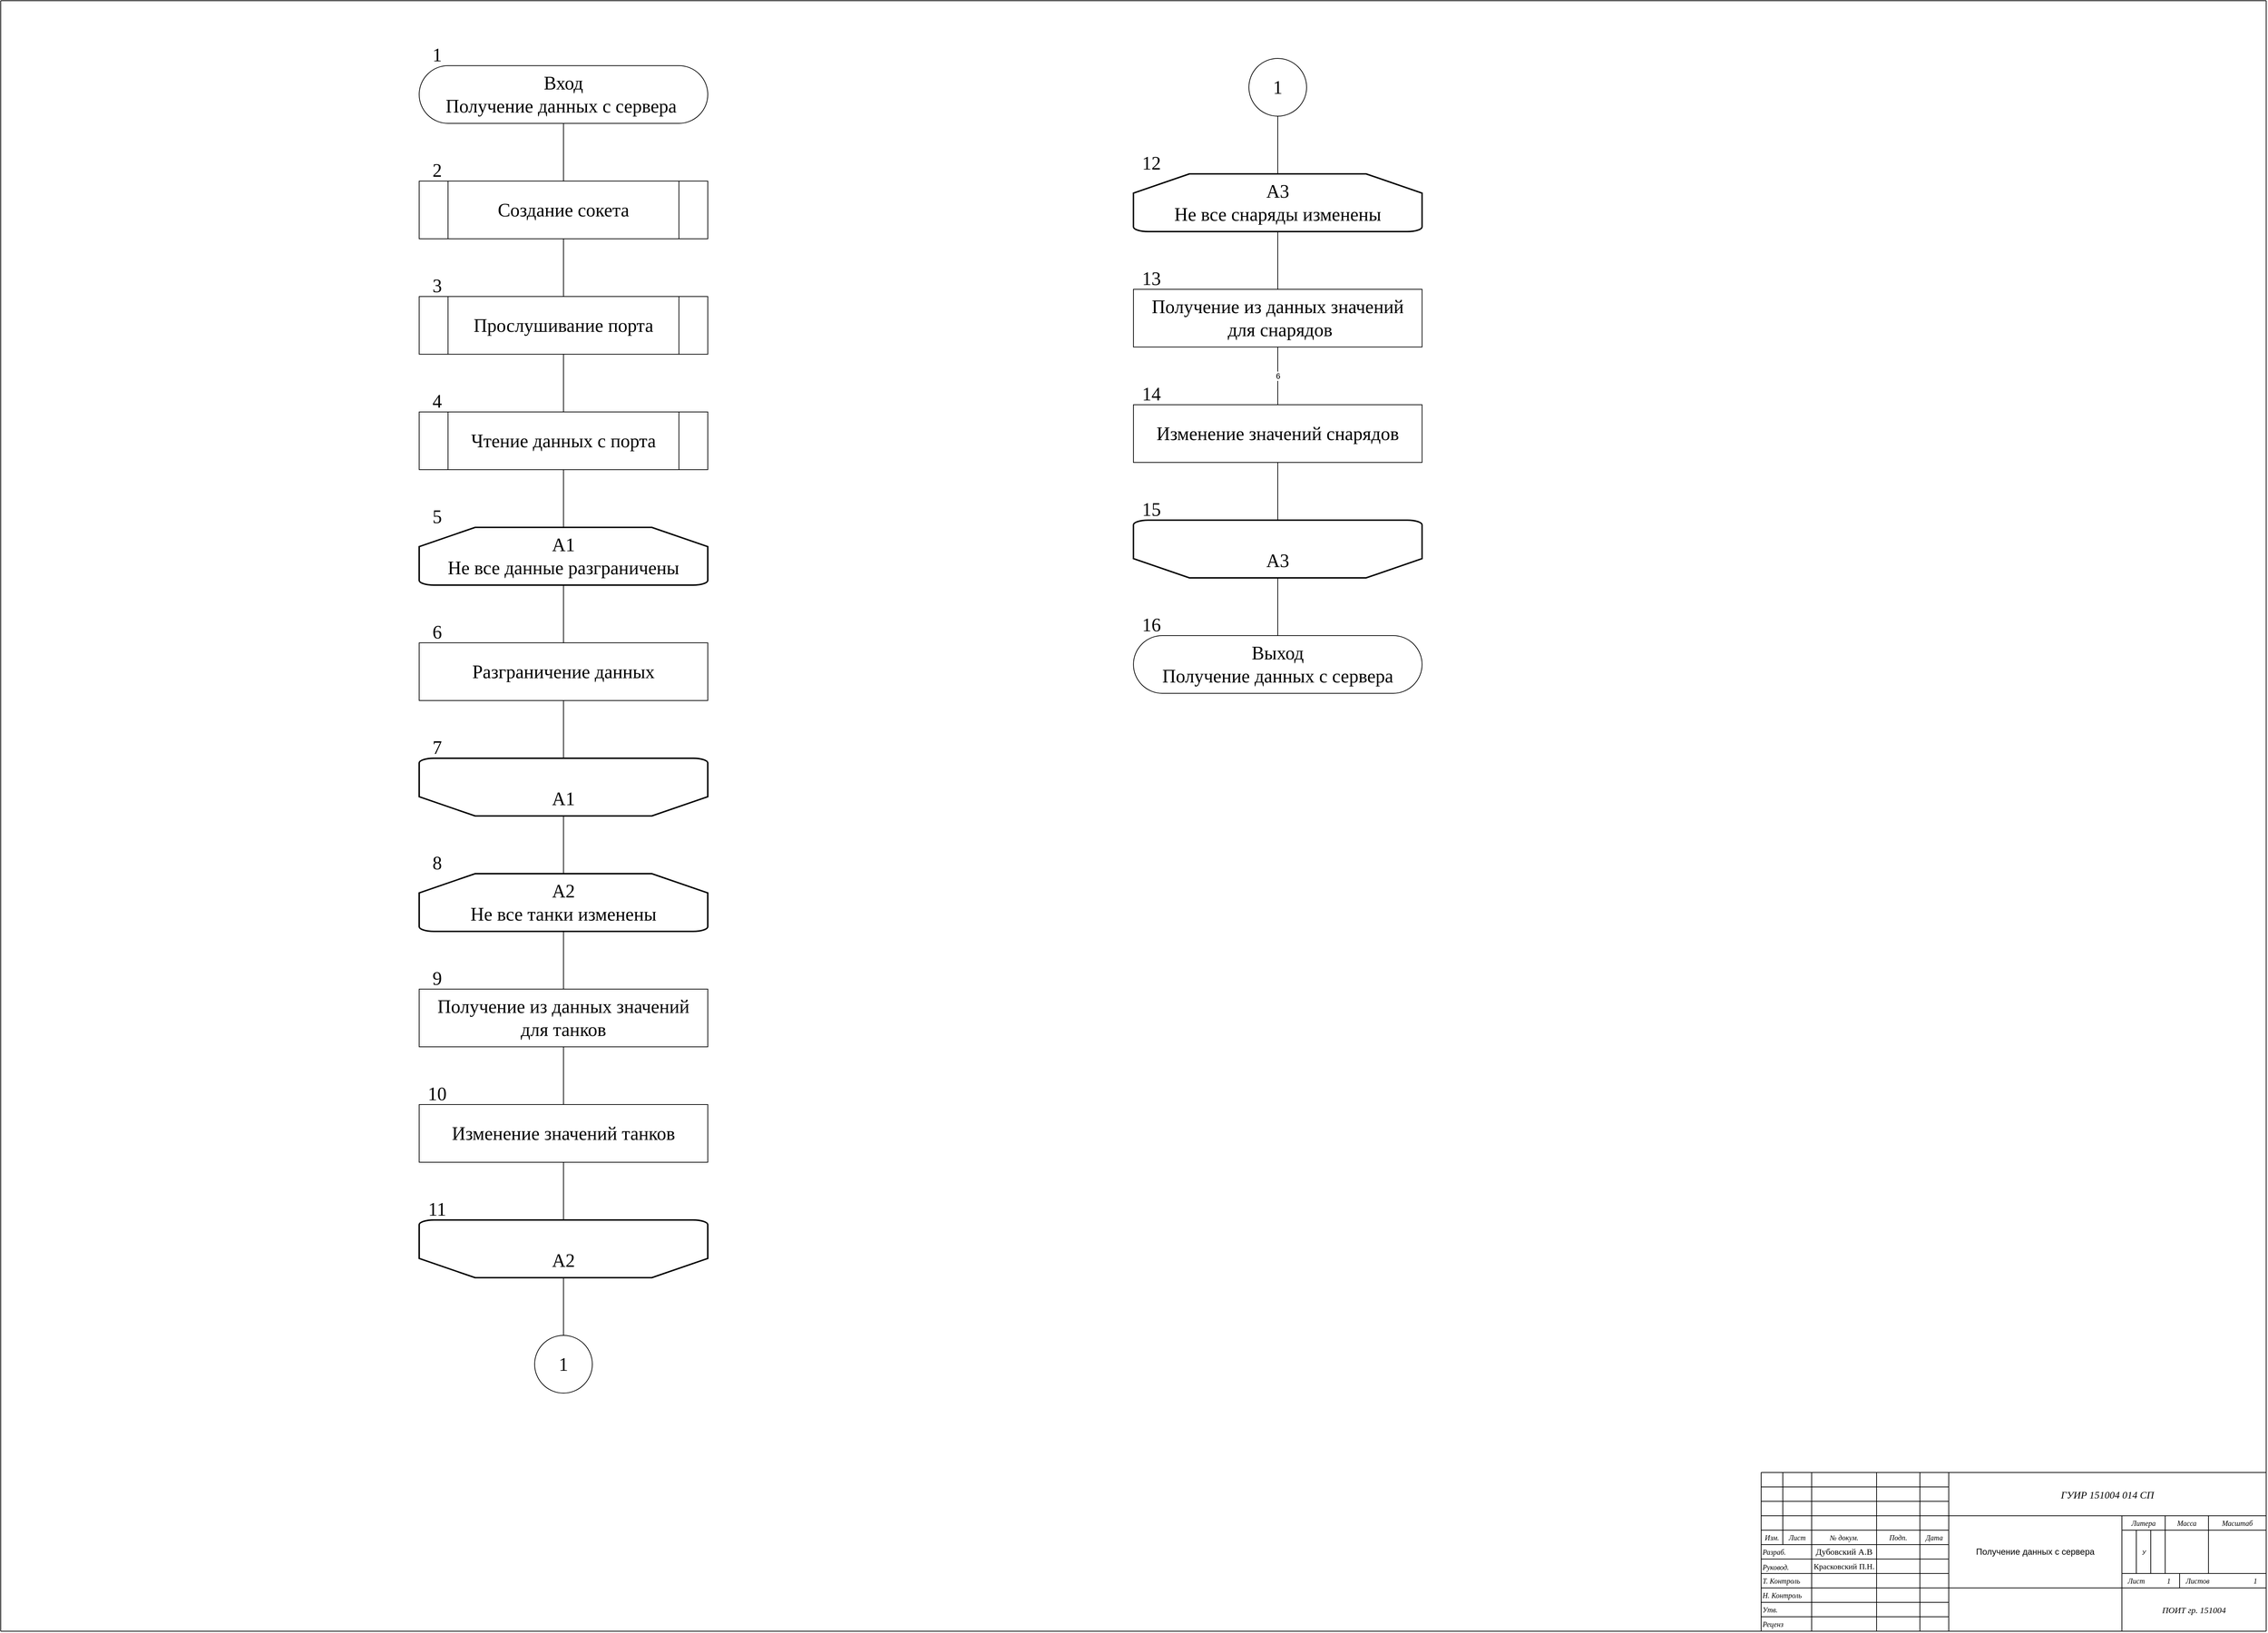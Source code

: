 <mxfile version="21.3.7" type="device">
  <diagram id="b_TIV87pcosbFDb4-95I" name="Page-1">
    <mxGraphModel dx="6270" dy="3525" grid="1" gridSize="10" guides="1" tooltips="1" connect="1" arrows="1" fold="1" page="1" pageScale="1" pageWidth="3300" pageHeight="2339" math="0" shadow="0">
      <root>
        <mxCell id="0" />
        <mxCell id="1" parent="0" />
        <mxCell id="iOMKYeSVAjSAsyUt3DUM-51" value="6" style="edgeStyle=orthogonalEdgeStyle;rounded=0;orthogonalLoop=1;jettySize=auto;html=1;entryX=0.5;entryY=0;entryDx=0;entryDy=0;endArrow=none;endFill=0;startArrow=none;startFill=0;exitX=0.5;exitY=1;exitDx=0;exitDy=0;" edge="1" parent="1" source="iOMKYeSVAjSAsyUt3DUM-50" target="iOMKYeSVAjSAsyUt3DUM-47">
          <mxGeometry relative="1" as="geometry">
            <mxPoint x="4290" y="310" as="sourcePoint" />
            <mxPoint x="4810" y="390" as="targetPoint" />
          </mxGeometry>
        </mxCell>
        <mxCell id="iOMKYeSVAjSAsyUt3DUM-52" style="edgeStyle=orthogonalEdgeStyle;rounded=0;orthogonalLoop=1;jettySize=auto;html=1;exitX=0.5;exitY=1;exitDx=0;exitDy=0;endArrow=none;endFill=0;startArrow=none;startFill=0;entryX=0.5;entryY=0;entryDx=0;entryDy=0;" edge="1" parent="1" source="iOMKYeSVAjSAsyUt3DUM-2" target="iOMKYeSVAjSAsyUt3DUM-49">
          <mxGeometry relative="1" as="geometry">
            <mxPoint x="4310" y="330" as="sourcePoint" />
            <mxPoint x="1550" y="1570" as="targetPoint" />
          </mxGeometry>
        </mxCell>
        <mxCell id="flblZkYbyNQ9tiGkdh4v-29" value="" style="group;strokeWidth=1;align=left;" parent="1" vertex="1" connectable="0">
          <mxGeometry x="2560" y="2080" width="700" height="220" as="geometry" />
        </mxCell>
        <mxCell id="U5MXIK-24vMOK5HsXXuc-69" style="vsdxID=8;edgeStyle=none;startArrow=none;endArrow=none;startSize=5;endSize=5;strokeColor=#000000;spacingTop=0;spacingBottom=0;spacingLeft=0;spacingRight=0;verticalAlign=middle;html=1;labelBackgroundColor=#ffffff;rounded=0;strokeWidth=1;" parent="flblZkYbyNQ9tiGkdh4v-29" edge="1">
          <mxGeometry relative="1" as="geometry">
            <mxPoint as="offset" />
            <Array as="points" />
            <mxPoint as="sourcePoint" />
            <mxPoint x="700" as="targetPoint" />
          </mxGeometry>
        </mxCell>
        <mxCell id="U5MXIK-24vMOK5HsXXuc-68" style="vsdxID=6;edgeStyle=none;startArrow=none;endArrow=none;startSize=5;endSize=5;strokeColor=#000000;spacingTop=0;spacingBottom=0;spacingLeft=0;spacingRight=0;verticalAlign=middle;html=1;labelBackgroundColor=#ffffff;rounded=0;strokeWidth=1;" parent="flblZkYbyNQ9tiGkdh4v-29" edge="1">
          <mxGeometry relative="1" as="geometry">
            <mxPoint x="10" as="offset" />
            <Array as="points" />
            <mxPoint y="220" as="sourcePoint" />
            <mxPoint as="targetPoint" />
          </mxGeometry>
        </mxCell>
        <mxCell id="U5MXIK-24vMOK5HsXXuc-2" value="&lt;p style=&quot;margin-left: 0 ; margin-right: 0 ; margin-top: 0px ; margin-bottom: 0px ; text-indent: 0 ; direction: ltr&quot;&gt;&lt;font style=&quot;font-family: &amp;quot;times new roman&amp;quot; ; color: rgb(0 , 0 , 0) ; direction: ltr ; letter-spacing: 0px ; line-height: 140% ; opacity: 1&quot; size=&quot;1&quot;&gt;&lt;i&gt;Разраб.&lt;/i&gt;&lt;/font&gt;&lt;/p&gt;" style="verticalAlign=middle;align=left;vsdxID=41;fillColor=none;gradientColor=none;shape=stencil(nZBLDoAgDERP0z3SIyjew0SURgSD+Lu9kMZoXLhwN9O+tukAlrNpJg1SzDH4QW/URgNYgZTkjA4UkwJUgGXng+6DX1zLfmoymdXo17xh5zmRJ6Q42BWCfc2oJfdAr+Yv+AP9Cb7OJ3H/2JG1HNGz/84klThPVCc=);strokeColor=none;labelBackgroundColor=none;rounded=0;html=1;whiteSpace=wrap;strokeWidth=1;" parent="flblZkYbyNQ9tiGkdh4v-29" vertex="1">
          <mxGeometry y="100" width="70" height="20" as="geometry" />
        </mxCell>
        <mxCell id="U5MXIK-24vMOK5HsXXuc-4" value="&lt;p style=&quot;margin-left: 0 ; margin-right: 0 ; margin-top: 0px ; margin-bottom: 0px ; text-indent: 0 ; direction: ltr&quot;&gt;&lt;font style=&quot;font-family: &amp;#34;times new roman&amp;#34; ; color: rgb(0 , 0 , 0) ; direction: ltr ; letter-spacing: 0px ; line-height: 140% ; opacity: 1&quot; size=&quot;1&quot;&gt;&lt;i&gt;Подп.&lt;/i&gt;&lt;/font&gt;&lt;font style=&quot;font-size: 12px ; font-family: &amp;#34;times new roman&amp;#34; ; color: #000000 ; direction: ltr ; letter-spacing: 0px ; line-height: 140% ; opacity: 1&quot;&gt;&lt;br&gt;&lt;/font&gt;&lt;/p&gt;" style="verticalAlign=middle;align=center;vsdxID=45;fillColor=none;gradientColor=none;shape=stencil(nZBLDoAgDERP0z3SIyjew0SURgSD+Lu9kMZoXLhwN9O+tukAlrNpJg1SzDH4QW/URgNYgZTkjA4UkwJUgGXng+6DX1zLfmoymdXo17xh5zmRJ6Q42BWCfc2oJfdAr+Yv+AP9Cb7OJ3H/2JG1HNGz/84klThPVCc=);strokeColor=none;labelBackgroundColor=none;rounded=0;html=1;whiteSpace=wrap;strokeWidth=1;" parent="flblZkYbyNQ9tiGkdh4v-29" vertex="1">
          <mxGeometry x="160" y="80" width="60" height="20" as="geometry" />
        </mxCell>
        <mxCell id="U5MXIK-24vMOK5HsXXuc-5" value="&lt;p style=&quot;margin-left: 0 ; margin-right: 0 ; margin-top: 0px ; margin-bottom: 0px ; text-indent: 0 ; direction: ltr&quot;&gt;&lt;font style=&quot;font-family: &amp;#34;times new roman&amp;#34; ; color: rgb(0 , 0 , 0) ; direction: ltr ; letter-spacing: 0px ; line-height: 140% ; opacity: 1&quot; size=&quot;1&quot;&gt;&lt;i&gt;Литера&lt;/i&gt;&lt;/font&gt;&lt;font style=&quot;font-size: 12px ; font-family: &amp;#34;times new roman&amp;#34; ; color: #000000 ; direction: ltr ; letter-spacing: 0px ; line-height: 140% ; opacity: 1&quot;&gt;&lt;br&gt;&lt;/font&gt;&lt;/p&gt;" style="verticalAlign=middle;align=center;vsdxID=46;fillColor=none;gradientColor=none;shape=stencil(nZBLDoAgDERP0z3SIyjew0SURgSD+Lu9kMZoXLhwN9O+tukAlrNpJg1SzDH4QW/URgNYgZTkjA4UkwJUgGXng+6DX1zLfmoymdXo17xh5zmRJ6Q42BWCfc2oJfdAr+Yv+AP9Cb7OJ3H/2JG1HNGz/84klThPVCc=);strokeColor=none;labelBackgroundColor=none;rounded=0;html=1;whiteSpace=wrap;strokeWidth=1;" parent="flblZkYbyNQ9tiGkdh4v-29" vertex="1">
          <mxGeometry x="500" y="60" width="60" height="20" as="geometry" />
        </mxCell>
        <mxCell id="U5MXIK-24vMOK5HsXXuc-7" style="vsdxID=48;edgeStyle=none;startArrow=none;endArrow=none;startSize=5;endSize=5;strokeColor=#000000;spacingTop=0;spacingBottom=0;spacingLeft=0;spacingRight=0;verticalAlign=middle;html=1;labelBackgroundColor=#ffffff;rounded=0;strokeWidth=1;" parent="flblZkYbyNQ9tiGkdh4v-29" edge="1">
          <mxGeometry relative="1" as="geometry">
            <mxPoint x="10" as="offset" />
            <Array as="points">
              <mxPoint x="580" y="150" />
            </Array>
            <mxPoint x="580" y="160" as="sourcePoint" />
            <mxPoint x="580" y="140" as="targetPoint" />
          </mxGeometry>
        </mxCell>
        <mxCell id="U5MXIK-24vMOK5HsXXuc-9" value="&lt;p style=&quot;margin-left: 0 ; margin-right: 0 ; margin-top: 0px ; margin-bottom: 0px ; text-indent: 0 ; direction: ltr&quot;&gt;&lt;font style=&quot;font-family: &amp;quot;times new roman&amp;quot; ; color: rgb(0 , 0 , 0) ; direction: ltr ; letter-spacing: 0px ; line-height: 140% ; opacity: 1&quot; size=&quot;1&quot;&gt;&lt;i style=&quot;font-size: 14px&quot;&gt;ГУИР 151004 014 СП&lt;/i&gt;&lt;/font&gt;&lt;font style=&quot;font-size: 19px ; font-family: &amp;quot;times new roman&amp;quot; ; color: #000000 ; direction: ltr ; letter-spacing: 0px ; line-height: 140% ; opacity: 1&quot;&gt;&lt;br&gt;&lt;/font&gt;&lt;/p&gt;" style="verticalAlign=middle;align=center;vsdxID=50;fillColor=none;gradientColor=none;shape=stencil(nZBLDoAgDERP0z3SIyjew0SURgSD+Lu9kMZoXLhwN9O+tukAlrNpJg1SzDH4QW/URgNYgZTkjA4UkwJUgGXng+6DX1zLfmoymdXo17xh5zmRJ6Q42BWCfc2oJfdAr+Yv+AP9Cb7OJ3H/2JG1HNGz/84klThPVCc=);strokeColor=none;labelBackgroundColor=none;rounded=0;html=1;whiteSpace=wrap;strokeWidth=1;" parent="flblZkYbyNQ9tiGkdh4v-29" vertex="1">
          <mxGeometry x="260" width="440" height="60" as="geometry" />
        </mxCell>
        <mxCell id="U5MXIK-24vMOK5HsXXuc-14" value="&lt;p style=&quot;margin: 0px ; direction: ltr&quot;&gt;Получение данных с сервера&lt;br&gt;&lt;/p&gt;" style="verticalAlign=middle;align=center;vsdxID=51;fillColor=none;gradientColor=none;shape=stencil(nZBLDoAgDERP0z3SIyjew0SURgSD+Lu9kMZoXLhwN9O+tukAlrNpJg1SzDH4QW/URgNYgZTkjA4UkwJUgGXng+6DX1zLfmoymdXo17xh5zmRJ6Q42BWCfc2oJfdAr+Yv+AP9Cb7OJ3H/2JG1HNGz/84klThPVCc=);strokeColor=none;labelBackgroundColor=none;rounded=0;html=1;whiteSpace=wrap;strokeWidth=1;" parent="flblZkYbyNQ9tiGkdh4v-29" vertex="1">
          <mxGeometry x="260" y="60" width="240" height="100" as="geometry" />
        </mxCell>
        <mxCell id="U5MXIK-24vMOK5HsXXuc-66" style="vsdxID=1;edgeStyle=none;startArrow=none;endArrow=none;startSize=5;endSize=5;strokeColor=#000000;spacingTop=0;spacingBottom=0;spacingLeft=0;spacingRight=0;verticalAlign=middle;html=1;labelBackgroundColor=#ffffff;rounded=0;strokeWidth=1;" parent="flblZkYbyNQ9tiGkdh4v-29" edge="1">
          <mxGeometry relative="1" as="geometry">
            <mxPoint x="10" as="offset" />
            <Array as="points" />
            <mxPoint x="500" y="220" as="sourcePoint" />
            <mxPoint x="500" y="60" as="targetPoint" />
          </mxGeometry>
        </mxCell>
        <mxCell id="U5MXIK-24vMOK5HsXXuc-67" style="vsdxID=4;edgeStyle=none;startArrow=none;endArrow=none;startSize=5;endSize=5;strokeColor=#000000;spacingTop=0;spacingBottom=0;spacingLeft=0;spacingRight=0;verticalAlign=middle;html=1;labelBackgroundColor=#ffffff;rounded=0;strokeWidth=1;" parent="flblZkYbyNQ9tiGkdh4v-29" edge="1">
          <mxGeometry relative="1" as="geometry">
            <mxPoint x="10" as="offset" />
            <Array as="points" />
            <mxPoint x="260" y="220" as="sourcePoint" />
            <mxPoint x="260" as="targetPoint" />
          </mxGeometry>
        </mxCell>
        <mxCell id="U5MXIK-24vMOK5HsXXuc-70" style="vsdxID=11;edgeStyle=none;startArrow=none;endArrow=none;startSize=5;endSize=5;strokeColor=#000000;spacingTop=0;spacingBottom=0;spacingLeft=0;spacingRight=0;verticalAlign=middle;html=1;labelBackgroundColor=#ffffff;rounded=0;strokeWidth=1;" parent="flblZkYbyNQ9tiGkdh4v-29" edge="1">
          <mxGeometry relative="1" as="geometry">
            <Array as="points" />
            <mxPoint x="700" y="60" as="sourcePoint" />
            <mxPoint y="60" as="targetPoint" />
          </mxGeometry>
        </mxCell>
        <mxCell id="U5MXIK-24vMOK5HsXXuc-71" style="vsdxID=12;edgeStyle=none;startArrow=none;endArrow=none;startSize=5;endSize=5;strokeColor=#000000;spacingTop=0;spacingBottom=0;spacingLeft=0;spacingRight=0;verticalAlign=middle;html=1;labelBackgroundColor=#ffffff;rounded=0;strokeWidth=1;" parent="flblZkYbyNQ9tiGkdh4v-29" edge="1">
          <mxGeometry relative="1" as="geometry">
            <Array as="points" />
            <mxPoint x="700" y="160" as="sourcePoint" />
            <mxPoint y="160" as="targetPoint" />
          </mxGeometry>
        </mxCell>
        <mxCell id="U5MXIK-24vMOK5HsXXuc-72" style="vsdxID=13;edgeStyle=none;startArrow=none;endArrow=none;startSize=5;endSize=5;strokeColor=#000000;spacingTop=0;spacingBottom=0;spacingLeft=0;spacingRight=0;verticalAlign=middle;html=1;labelBackgroundColor=#ffffff;rounded=0;strokeWidth=1;" parent="flblZkYbyNQ9tiGkdh4v-29" edge="1">
          <mxGeometry relative="1" as="geometry">
            <Array as="points" />
            <mxPoint x="260" y="200" as="sourcePoint" />
            <mxPoint y="200" as="targetPoint" />
          </mxGeometry>
        </mxCell>
        <mxCell id="U5MXIK-24vMOK5HsXXuc-73" style="vsdxID=22;edgeStyle=none;startArrow=none;endArrow=none;startSize=5;endSize=5;strokeColor=#000000;spacingTop=0;spacingBottom=0;spacingLeft=0;spacingRight=0;verticalAlign=middle;html=1;labelBackgroundColor=#ffffff;rounded=0;strokeWidth=1;" parent="flblZkYbyNQ9tiGkdh4v-29" edge="1">
          <mxGeometry relative="1" as="geometry">
            <Array as="points" />
            <mxPoint x="260" y="180" as="sourcePoint" />
            <mxPoint y="180" as="targetPoint" />
          </mxGeometry>
        </mxCell>
        <mxCell id="U5MXIK-24vMOK5HsXXuc-74" style="vsdxID=23;edgeStyle=none;startArrow=none;endArrow=none;startSize=5;endSize=5;strokeColor=#000000;spacingTop=0;spacingBottom=0;spacingLeft=0;spacingRight=0;verticalAlign=middle;html=1;labelBackgroundColor=#ffffff;rounded=0;strokeWidth=1;" parent="flblZkYbyNQ9tiGkdh4v-29" edge="1">
          <mxGeometry relative="1" as="geometry">
            <Array as="points" />
            <mxPoint x="260" y="140" as="sourcePoint" />
            <mxPoint y="140" as="targetPoint" />
          </mxGeometry>
        </mxCell>
        <mxCell id="U5MXIK-24vMOK5HsXXuc-75" style="vsdxID=24;edgeStyle=none;startArrow=none;endArrow=none;startSize=5;endSize=5;strokeColor=#000000;spacingTop=0;spacingBottom=0;spacingLeft=0;spacingRight=0;verticalAlign=middle;html=1;labelBackgroundColor=#ffffff;rounded=0;strokeWidth=1;" parent="flblZkYbyNQ9tiGkdh4v-29" edge="1">
          <mxGeometry relative="1" as="geometry">
            <Array as="points" />
            <mxPoint x="260" y="120" as="sourcePoint" />
            <mxPoint y="120" as="targetPoint" />
          </mxGeometry>
        </mxCell>
        <mxCell id="U5MXIK-24vMOK5HsXXuc-76" style="vsdxID=25;edgeStyle=none;startArrow=none;endArrow=none;startSize=5;endSize=5;strokeColor=#000000;spacingTop=0;spacingBottom=0;spacingLeft=0;spacingRight=0;verticalAlign=middle;html=1;labelBackgroundColor=#ffffff;rounded=0;strokeWidth=1;" parent="flblZkYbyNQ9tiGkdh4v-29" edge="1">
          <mxGeometry relative="1" as="geometry">
            <Array as="points" />
            <mxPoint x="260" y="100" as="sourcePoint" />
            <mxPoint y="100" as="targetPoint" />
          </mxGeometry>
        </mxCell>
        <mxCell id="U5MXIK-24vMOK5HsXXuc-77" style="vsdxID=26;edgeStyle=none;startArrow=none;endArrow=none;startSize=5;endSize=5;strokeColor=#000000;spacingTop=0;spacingBottom=0;spacingLeft=0;spacingRight=0;verticalAlign=middle;html=1;labelBackgroundColor=#ffffff;rounded=0;strokeWidth=1;" parent="flblZkYbyNQ9tiGkdh4v-29" edge="1">
          <mxGeometry relative="1" as="geometry">
            <Array as="points" />
            <mxPoint x="260" y="80" as="sourcePoint" />
            <mxPoint y="80" as="targetPoint" />
          </mxGeometry>
        </mxCell>
        <mxCell id="U5MXIK-24vMOK5HsXXuc-78" style="vsdxID=27;edgeStyle=none;startArrow=none;endArrow=none;startSize=5;endSize=5;strokeColor=#000000;spacingTop=0;spacingBottom=0;spacingLeft=0;spacingRight=0;verticalAlign=middle;html=1;labelBackgroundColor=#ffffff;rounded=0;strokeWidth=1;" parent="flblZkYbyNQ9tiGkdh4v-29" edge="1">
          <mxGeometry relative="1" as="geometry">
            <Array as="points" />
            <mxPoint x="260" y="40" as="sourcePoint" />
            <mxPoint y="40" as="targetPoint" />
          </mxGeometry>
        </mxCell>
        <mxCell id="U5MXIK-24vMOK5HsXXuc-79" style="vsdxID=28;edgeStyle=none;startArrow=none;endArrow=none;startSize=5;endSize=5;strokeColor=#000000;spacingTop=0;spacingBottom=0;spacingLeft=0;spacingRight=0;verticalAlign=middle;html=1;labelBackgroundColor=#ffffff;rounded=0;strokeWidth=1;" parent="flblZkYbyNQ9tiGkdh4v-29" edge="1">
          <mxGeometry relative="1" as="geometry">
            <Array as="points" />
            <mxPoint x="260" y="20" as="sourcePoint" />
            <mxPoint y="20" as="targetPoint" />
          </mxGeometry>
        </mxCell>
        <mxCell id="U5MXIK-24vMOK5HsXXuc-80" style="vsdxID=29;edgeStyle=none;startArrow=none;endArrow=none;startSize=5;endSize=5;strokeColor=#000000;spacingTop=0;spacingBottom=0;spacingLeft=0;spacingRight=0;verticalAlign=middle;html=1;labelBackgroundColor=#ffffff;rounded=0;strokeWidth=1;" parent="flblZkYbyNQ9tiGkdh4v-29" edge="1">
          <mxGeometry relative="1" as="geometry">
            <Array as="points" />
            <mxPoint x="700" y="140" as="sourcePoint" />
            <mxPoint x="500" y="140" as="targetPoint" />
          </mxGeometry>
        </mxCell>
        <mxCell id="U5MXIK-24vMOK5HsXXuc-81" style="vsdxID=30;edgeStyle=none;startArrow=none;endArrow=none;startSize=5;endSize=5;strokeColor=#000000;spacingTop=0;spacingBottom=0;spacingLeft=0;spacingRight=0;verticalAlign=middle;html=1;labelBackgroundColor=#ffffff;rounded=0;strokeWidth=1;" parent="flblZkYbyNQ9tiGkdh4v-29" edge="1">
          <mxGeometry relative="1" as="geometry">
            <Array as="points" />
            <mxPoint x="700" y="80" as="sourcePoint" />
            <mxPoint x="500" y="80" as="targetPoint" />
          </mxGeometry>
        </mxCell>
        <mxCell id="U5MXIK-24vMOK5HsXXuc-82" style="vsdxID=31;edgeStyle=none;startArrow=none;endArrow=none;startSize=5;endSize=5;strokeColor=#000000;spacingTop=0;spacingBottom=0;spacingLeft=0;spacingRight=0;verticalAlign=middle;html=1;labelBackgroundColor=#ffffff;rounded=0;strokeWidth=1;" parent="flblZkYbyNQ9tiGkdh4v-29" edge="1">
          <mxGeometry relative="1" as="geometry">
            <mxPoint x="10" as="offset" />
            <Array as="points" />
            <mxPoint x="220" y="220" as="sourcePoint" />
            <mxPoint x="220" as="targetPoint" />
          </mxGeometry>
        </mxCell>
        <mxCell id="U5MXIK-24vMOK5HsXXuc-83" style="vsdxID=33;edgeStyle=none;startArrow=none;endArrow=none;startSize=5;endSize=5;strokeColor=#000000;spacingTop=0;spacingBottom=0;spacingLeft=0;spacingRight=0;verticalAlign=middle;html=1;labelBackgroundColor=#ffffff;rounded=0;strokeWidth=1;" parent="flblZkYbyNQ9tiGkdh4v-29" edge="1">
          <mxGeometry relative="1" as="geometry">
            <mxPoint x="10" as="offset" />
            <Array as="points" />
            <mxPoint x="160" y="220" as="sourcePoint" />
            <mxPoint x="160" as="targetPoint" />
          </mxGeometry>
        </mxCell>
        <mxCell id="U5MXIK-24vMOK5HsXXuc-84" style="vsdxID=34;edgeStyle=none;startArrow=none;endArrow=none;startSize=5;endSize=5;strokeColor=#000000;spacingTop=0;spacingBottom=0;spacingLeft=0;spacingRight=0;verticalAlign=middle;html=1;labelBackgroundColor=#ffffff;rounded=0;strokeWidth=1;" parent="flblZkYbyNQ9tiGkdh4v-29" edge="1">
          <mxGeometry relative="1" as="geometry">
            <mxPoint x="10" as="offset" />
            <Array as="points" />
            <mxPoint x="70" y="220" as="sourcePoint" />
            <mxPoint x="70" as="targetPoint" />
          </mxGeometry>
        </mxCell>
        <mxCell id="U5MXIK-24vMOK5HsXXuc-85" style="vsdxID=35;edgeStyle=none;startArrow=none;endArrow=none;startSize=5;endSize=5;strokeColor=#000000;spacingTop=0;spacingBottom=0;spacingLeft=0;spacingRight=0;verticalAlign=middle;html=1;labelBackgroundColor=#ffffff;rounded=0;strokeWidth=1;" parent="flblZkYbyNQ9tiGkdh4v-29" edge="1">
          <mxGeometry relative="1" as="geometry">
            <mxPoint x="10" as="offset" />
            <Array as="points" />
            <mxPoint x="30" y="100" as="sourcePoint" />
            <mxPoint x="30" as="targetPoint" />
          </mxGeometry>
        </mxCell>
        <mxCell id="U5MXIK-24vMOK5HsXXuc-86" style="vsdxID=36;edgeStyle=none;startArrow=none;endArrow=none;startSize=5;endSize=5;strokeColor=#000000;spacingTop=0;spacingBottom=0;spacingLeft=0;spacingRight=0;verticalAlign=middle;html=1;labelBackgroundColor=#ffffff;rounded=0;strokeWidth=1;" parent="flblZkYbyNQ9tiGkdh4v-29" edge="1">
          <mxGeometry relative="1" as="geometry">
            <mxPoint x="10" as="offset" />
            <Array as="points" />
            <mxPoint x="560" y="140" as="sourcePoint" />
            <mxPoint x="560" y="60" as="targetPoint" />
          </mxGeometry>
        </mxCell>
        <mxCell id="U5MXIK-24vMOK5HsXXuc-87" style="vsdxID=38;edgeStyle=none;startArrow=none;endArrow=none;startSize=5;endSize=5;strokeColor=#000000;spacingTop=0;spacingBottom=0;spacingLeft=0;spacingRight=0;verticalAlign=middle;html=1;labelBackgroundColor=#ffffff;rounded=0;strokeWidth=1;" parent="flblZkYbyNQ9tiGkdh4v-29" edge="1">
          <mxGeometry relative="1" as="geometry">
            <mxPoint x="10" as="offset" />
            <Array as="points" />
            <mxPoint x="620" y="140" as="sourcePoint" />
            <mxPoint x="620" y="60" as="targetPoint" />
          </mxGeometry>
        </mxCell>
        <mxCell id="U5MXIK-24vMOK5HsXXuc-88" style="vsdxID=39;edgeStyle=none;startArrow=none;endArrow=none;startSize=5;endSize=5;strokeColor=#000000;spacingTop=0;spacingBottom=0;spacingLeft=0;spacingRight=0;verticalAlign=middle;html=1;labelBackgroundColor=#ffffff;rounded=0;strokeWidth=1;" parent="flblZkYbyNQ9tiGkdh4v-29" edge="1">
          <mxGeometry relative="1" as="geometry">
            <mxPoint x="10" as="offset" />
            <Array as="points" />
            <mxPoint x="520" y="140" as="sourcePoint" />
            <mxPoint x="520" y="80" as="targetPoint" />
          </mxGeometry>
        </mxCell>
        <mxCell id="U5MXIK-24vMOK5HsXXuc-89" style="vsdxID=40;edgeStyle=none;startArrow=none;endArrow=none;startSize=5;endSize=5;strokeColor=#000000;spacingTop=0;spacingBottom=0;spacingLeft=0;spacingRight=0;verticalAlign=middle;html=1;labelBackgroundColor=#ffffff;rounded=0;strokeWidth=1;" parent="flblZkYbyNQ9tiGkdh4v-29" edge="1">
          <mxGeometry relative="1" as="geometry">
            <mxPoint x="10" as="offset" />
            <Array as="points" />
            <mxPoint x="540" y="140" as="sourcePoint" />
            <mxPoint x="540" y="80" as="targetPoint" />
          </mxGeometry>
        </mxCell>
        <mxCell id="U5MXIK-24vMOK5HsXXuc-6" value="&lt;p style=&quot;margin-left: 0 ; margin-right: 0 ; margin-top: 0px ; margin-bottom: 0px ; text-indent: 0 ; direction: ltr&quot;&gt;&lt;font style=&quot;font-family: &amp;#34;times new roman&amp;#34; ; color: rgb(0 , 0 , 0) ; direction: ltr ; letter-spacing: 0px ; line-height: 140% ; opacity: 1&quot; size=&quot;1&quot;&gt;&lt;i&gt;Лист&lt;/i&gt;&lt;/font&gt;&lt;font style=&quot;font-size: 12px ; font-family: &amp;#34;times new roman&amp;#34; ; color: #000000 ; direction: ltr ; letter-spacing: 0px ; line-height: 140% ; opacity: 1&quot;&gt;&lt;br&gt;&lt;/font&gt;&lt;/p&gt;" style="verticalAlign=middle;align=center;vsdxID=47;fillColor=none;gradientColor=none;shape=stencil(nZBLDoAgDERP0z3SIyjew0SURgSD+Lu9kMZoXLhwN9O+tukAlrNpJg1SzDH4QW/URgNYgZTkjA4UkwJUgGXng+6DX1zLfmoymdXo17xh5zmRJ6Q42BWCfc2oJfdAr+Yv+AP9Cb7OJ3H/2JG1HNGz/84klThPVCc=);strokeColor=none;labelBackgroundColor=none;rounded=0;html=1;whiteSpace=wrap;strokeWidth=1;" parent="flblZkYbyNQ9tiGkdh4v-29" vertex="1">
          <mxGeometry x="500" y="140" width="40" height="20" as="geometry" />
        </mxCell>
        <mxCell id="flblZkYbyNQ9tiGkdh4v-3" value="&lt;p style=&quot;margin-left: 0 ; margin-right: 0 ; margin-top: 0px ; margin-bottom: 0px ; text-indent: 0 ; direction: ltr&quot;&gt;&lt;font style=&quot;font-family: &amp;#34;times new roman&amp;#34; ; color: rgb(0 , 0 , 0) ; direction: ltr ; letter-spacing: 0px ; line-height: 140% ; opacity: 1&quot; size=&quot;1&quot;&gt;&lt;i&gt;Листов&lt;/i&gt;&lt;/font&gt;&lt;font style=&quot;font-size: 12px ; font-family: &amp;#34;times new roman&amp;#34; ; color: #000000 ; direction: ltr ; letter-spacing: 0px ; line-height: 140% ; opacity: 1&quot;&gt;&lt;br&gt;&lt;/font&gt;&lt;/p&gt;" style="verticalAlign=middle;align=center;vsdxID=47;fillColor=none;gradientColor=none;shape=stencil(nZBLDoAgDERP0z3SIyjew0SURgSD+Lu9kMZoXLhwN9O+tukAlrNpJg1SzDH4QW/URgNYgZTkjA4UkwJUgGXng+6DX1zLfmoymdXo17xh5zmRJ6Q42BWCfc2oJfdAr+Yv+AP9Cb7OJ3H/2JG1HNGz/84klThPVCc=);strokeColor=none;labelBackgroundColor=none;rounded=0;html=1;whiteSpace=wrap;strokeWidth=1;" parent="flblZkYbyNQ9tiGkdh4v-29" vertex="1">
          <mxGeometry x="580" y="140" width="50" height="20" as="geometry" />
        </mxCell>
        <mxCell id="flblZkYbyNQ9tiGkdh4v-5" value="&lt;p style=&quot;margin-left: 0 ; margin-right: 0 ; margin-top: 0px ; margin-bottom: 0px ; text-indent: 0 ; direction: ltr&quot;&gt;&lt;font style=&quot;font-family: &amp;#34;times new roman&amp;#34; ; color: rgb(0 , 0 , 0) ; direction: ltr ; letter-spacing: 0px ; line-height: 140% ; opacity: 1&quot; size=&quot;1&quot;&gt;&lt;i&gt;1&lt;/i&gt;&lt;/font&gt;&lt;font style=&quot;font-size: 12px ; font-family: &amp;#34;times new roman&amp;#34; ; color: #000000 ; direction: ltr ; letter-spacing: 0px ; line-height: 140% ; opacity: 1&quot;&gt;&lt;br&gt;&lt;/font&gt;&lt;/p&gt;" style="verticalAlign=middle;align=center;vsdxID=47;fillColor=none;gradientColor=none;shape=stencil(nZBLDoAgDERP0z3SIyjew0SURgSD+Lu9kMZoXLhwN9O+tukAlrNpJg1SzDH4QW/URgNYgZTkjA4UkwJUgGXng+6DX1zLfmoymdXo17xh5zmRJ6Q42BWCfc2oJfdAr+Yv+AP9Cb7OJ3H/2JG1HNGz/84klThPVCc=);strokeColor=none;labelBackgroundColor=none;rounded=0;html=1;whiteSpace=wrap;strokeWidth=1;" parent="flblZkYbyNQ9tiGkdh4v-29" vertex="1">
          <mxGeometry x="670" y="140" width="30" height="20" as="geometry" />
        </mxCell>
        <mxCell id="flblZkYbyNQ9tiGkdh4v-6" value="&lt;p style=&quot;margin-left: 0 ; margin-right: 0 ; margin-top: 0px ; margin-bottom: 0px ; text-indent: 0 ; direction: ltr&quot;&gt;&lt;font style=&quot;font-family: &amp;#34;times new roman&amp;#34; ; color: rgb(0 , 0 , 0) ; direction: ltr ; letter-spacing: 0px ; line-height: 140% ; opacity: 1&quot; size=&quot;1&quot;&gt;&lt;i&gt;1&lt;/i&gt;&lt;/font&gt;&lt;font style=&quot;font-size: 12px ; font-family: &amp;#34;times new roman&amp;#34; ; color: #000000 ; direction: ltr ; letter-spacing: 0px ; line-height: 140% ; opacity: 1&quot;&gt;&lt;br&gt;&lt;/font&gt;&lt;/p&gt;" style="verticalAlign=middle;align=center;vsdxID=47;fillColor=none;gradientColor=none;shape=stencil(nZBLDoAgDERP0z3SIyjew0SURgSD+Lu9kMZoXLhwN9O+tukAlrNpJg1SzDH4QW/URgNYgZTkjA4UkwJUgGXng+6DX1zLfmoymdXo17xh5zmRJ6Q42BWCfc2oJfdAr+Yv+AP9Cb7OJ3H/2JG1HNGz/84klThPVCc=);strokeColor=none;labelBackgroundColor=none;rounded=0;html=1;whiteSpace=wrap;strokeWidth=1;" parent="flblZkYbyNQ9tiGkdh4v-29" vertex="1">
          <mxGeometry x="550" y="140" width="30" height="20" as="geometry" />
        </mxCell>
        <mxCell id="flblZkYbyNQ9tiGkdh4v-7" value="&lt;p style=&quot;margin-left: 0 ; margin-right: 0 ; margin-top: 0px ; margin-bottom: 0px ; text-indent: 0 ; direction: ltr&quot;&gt;&lt;font style=&quot;font-family: &amp;#34;times new roman&amp;#34; ; color: rgb(0 , 0 , 0) ; direction: ltr ; letter-spacing: 0px ; line-height: 140% ; opacity: 1&quot; size=&quot;1&quot;&gt;&lt;i&gt;Масса&lt;/i&gt;&lt;/font&gt;&lt;font style=&quot;font-size: 12px ; font-family: &amp;#34;times new roman&amp;#34; ; color: #000000 ; direction: ltr ; letter-spacing: 0px ; line-height: 140% ; opacity: 1&quot;&gt;&lt;br&gt;&lt;/font&gt;&lt;/p&gt;" style="verticalAlign=middle;align=center;vsdxID=46;fillColor=none;gradientColor=none;shape=stencil(nZBLDoAgDERP0z3SIyjew0SURgSD+Lu9kMZoXLhwN9O+tukAlrNpJg1SzDH4QW/URgNYgZTkjA4UkwJUgGXng+6DX1zLfmoymdXo17xh5zmRJ6Q42BWCfc2oJfdAr+Yv+AP9Cb7OJ3H/2JG1HNGz/84klThPVCc=);strokeColor=none;labelBackgroundColor=none;rounded=0;html=1;whiteSpace=wrap;strokeWidth=1;" parent="flblZkYbyNQ9tiGkdh4v-29" vertex="1">
          <mxGeometry x="560" y="60" width="60" height="20" as="geometry" />
        </mxCell>
        <mxCell id="flblZkYbyNQ9tiGkdh4v-8" value="&lt;p style=&quot;margin-left: 0 ; margin-right: 0 ; margin-top: 0px ; margin-bottom: 0px ; text-indent: 0 ; direction: ltr&quot;&gt;&lt;font style=&quot;font-family: &amp;#34;times new roman&amp;#34; ; color: rgb(0 , 0 , 0) ; direction: ltr ; letter-spacing: 0px ; line-height: 140% ; opacity: 1&quot; size=&quot;1&quot;&gt;&lt;i&gt;Масштаб&lt;/i&gt;&lt;/font&gt;&lt;font style=&quot;font-size: 12px ; font-family: &amp;#34;times new roman&amp;#34; ; color: #000000 ; direction: ltr ; letter-spacing: 0px ; line-height: 140% ; opacity: 1&quot;&gt;&lt;br&gt;&lt;/font&gt;&lt;/p&gt;" style="verticalAlign=middle;align=center;vsdxID=46;fillColor=none;gradientColor=none;shape=stencil(nZBLDoAgDERP0z3SIyjew0SURgSD+Lu9kMZoXLhwN9O+tukAlrNpJg1SzDH4QW/URgNYgZTkjA4UkwJUgGXng+6DX1zLfmoymdXo17xh5zmRJ6Q42BWCfc2oJfdAr+Yv+AP9Cb7OJ3H/2JG1HNGz/84klThPVCc=);strokeColor=none;labelBackgroundColor=none;rounded=0;html=1;whiteSpace=wrap;strokeWidth=1;" parent="flblZkYbyNQ9tiGkdh4v-29" vertex="1">
          <mxGeometry x="620" y="60" width="80" height="20" as="geometry" />
        </mxCell>
        <mxCell id="U5MXIK-24vMOK5HsXXuc-8" value="&lt;p style=&quot;margin-left: 0 ; margin-right: 0 ; margin-top: 0px ; margin-bottom: 0px ; text-indent: 0 ; direction: ltr&quot;&gt;&lt;font style=&quot;font-family: &amp;#34;times new roman&amp;#34; ; color: rgb(0 , 0 , 0) ; direction: ltr ; letter-spacing: 0px ; line-height: 140% ; opacity: 1&quot; size=&quot;1&quot;&gt;&lt;i style=&quot;font-size: 12px&quot;&gt;ПОИТ гр. 151004&lt;/i&gt;&lt;/font&gt;&lt;font style=&quot;font-size: 16px ; font-family: &amp;#34;times new roman&amp;#34; ; color: #000000 ; direction: ltr ; letter-spacing: 0px ; line-height: 140% ; opacity: 1&quot;&gt;&lt;br&gt;&lt;/font&gt;&lt;/p&gt;" style="verticalAlign=middle;align=center;vsdxID=49;fillColor=none;gradientColor=none;shape=stencil(nZBLDoAgDERP0z3SIyjew0SURgSD+Lu9kMZoXLhwN9O+tukAlrNpJg1SzDH4QW/URgNYgZTkjA4UkwJUgGXng+6DX1zLfmoymdXo17xh5zmRJ6Q42BWCfc2oJfdAr+Yv+AP9Cb7OJ3H/2JG1HNGz/84klThPVCc=);strokeColor=none;labelBackgroundColor=none;rounded=0;html=1;whiteSpace=wrap;strokeWidth=1;" parent="flblZkYbyNQ9tiGkdh4v-29" vertex="1">
          <mxGeometry x="500" y="160" width="200" height="60" as="geometry" />
        </mxCell>
        <mxCell id="flblZkYbyNQ9tiGkdh4v-12" value="&lt;p style=&quot;margin-left: 0 ; margin-right: 0 ; margin-top: 0px ; margin-bottom: 0px ; text-indent: 0 ; direction: ltr&quot;&gt;&lt;font style=&quot;font-family: &amp;#34;times new roman&amp;#34; ; color: rgb(0 , 0 , 0) ; direction: ltr ; letter-spacing: 0px ; line-height: 140% ; opacity: 1&quot; size=&quot;1&quot;&gt;&lt;i&gt;Изм.&lt;/i&gt;&lt;/font&gt;&lt;font style=&quot;font-size: 12px ; font-family: &amp;#34;times new roman&amp;#34; ; color: #000000 ; direction: ltr ; letter-spacing: 0px ; line-height: 140% ; opacity: 1&quot;&gt;&lt;br&gt;&lt;/font&gt;&lt;/p&gt;" style="verticalAlign=middle;align=center;vsdxID=45;fillColor=none;gradientColor=none;shape=stencil(nZBLDoAgDERP0z3SIyjew0SURgSD+Lu9kMZoXLhwN9O+tukAlrNpJg1SzDH4QW/URgNYgZTkjA4UkwJUgGXng+6DX1zLfmoymdXo17xh5zmRJ6Q42BWCfc2oJfdAr+Yv+AP9Cb7OJ3H/2JG1HNGz/84klThPVCc=);strokeColor=none;labelBackgroundColor=none;rounded=0;html=1;whiteSpace=wrap;strokeWidth=1;" parent="flblZkYbyNQ9tiGkdh4v-29" vertex="1">
          <mxGeometry y="80" width="30" height="20" as="geometry" />
        </mxCell>
        <mxCell id="flblZkYbyNQ9tiGkdh4v-19" value="&lt;p style=&quot;margin-left: 0 ; margin-right: 0 ; margin-top: 0px ; margin-bottom: 0px ; text-indent: 0 ; direction: ltr&quot;&gt;&lt;font face=&quot;Times New Roman&quot;&gt;Дубовский А.В&lt;/font&gt;&lt;/p&gt;" style="verticalAlign=middle;align=center;vsdxID=41;fillColor=none;gradientColor=none;shape=stencil(nZBLDoAgDERP0z3SIyjew0SURgSD+Lu9kMZoXLhwN9O+tukAlrNpJg1SzDH4QW/URgNYgZTkjA4UkwJUgGXng+6DX1zLfmoymdXo17xh5zmRJ6Q42BWCfc2oJfdAr+Yv+AP9Cb7OJ3H/2JG1HNGz/84klThPVCc=);strokeColor=none;labelBackgroundColor=none;rounded=0;html=1;whiteSpace=wrap;strokeWidth=1;" parent="flblZkYbyNQ9tiGkdh4v-29" vertex="1">
          <mxGeometry x="70" y="100" width="90" height="20" as="geometry" />
        </mxCell>
        <mxCell id="ORajsjJcxbQu_IU-mkYe-1" value="&lt;font face=&quot;Times New Roman&quot; size=&quot;1&quot;&gt;Т. Контроль&lt;/font&gt;" style="text;html=1;align=left;verticalAlign=middle;resizable=0;points=[];autosize=1;strokeColor=none;strokeWidth=1;fontStyle=2" parent="flblZkYbyNQ9tiGkdh4v-29" vertex="1">
          <mxGeometry y="140" width="70" height="20" as="geometry" />
        </mxCell>
        <mxCell id="ORajsjJcxbQu_IU-mkYe-2" value="&lt;span style=&quot;font-family: &amp;quot;times new roman&amp;quot; ; font-size: 10px&quot;&gt;Н. Контроль&lt;/span&gt;" style="text;html=1;align=left;verticalAlign=middle;resizable=0;points=[];autosize=1;strokeColor=none;strokeWidth=1;fontStyle=2" parent="flblZkYbyNQ9tiGkdh4v-29" vertex="1">
          <mxGeometry y="160" width="70" height="20" as="geometry" />
        </mxCell>
        <mxCell id="ORajsjJcxbQu_IU-mkYe-3" value="&lt;font face=&quot;Times New Roman&quot; style=&quot;font-size: 10px&quot;&gt;Утв.&lt;/font&gt;" style="text;html=1;align=left;verticalAlign=middle;resizable=0;points=[];autosize=1;strokeColor=none;strokeWidth=1;fontStyle=2" parent="flblZkYbyNQ9tiGkdh4v-29" vertex="1">
          <mxGeometry y="180" width="40" height="20" as="geometry" />
        </mxCell>
        <mxCell id="ORajsjJcxbQu_IU-mkYe-4" value="&lt;font face=&quot;Times New Roman&quot; style=&quot;font-size: 10px&quot;&gt;Реценз&lt;/font&gt;" style="text;html=1;align=left;verticalAlign=middle;resizable=0;points=[];autosize=1;strokeColor=none;strokeWidth=1;fontStyle=2" parent="flblZkYbyNQ9tiGkdh4v-29" vertex="1">
          <mxGeometry y="200" width="40" height="20" as="geometry" />
        </mxCell>
        <mxCell id="r4EkMSD5H6vDeUgWiK47-10" value="&lt;p style=&quot;margin-left: 0 ; margin-right: 0 ; margin-top: 0px ; margin-bottom: 0px ; text-indent: 0 ; direction: ltr&quot;&gt;&lt;font style=&quot;font-size: 14px ; font-family: &amp;#34;times new roman&amp;#34; ; color: #000000 ; direction: ltr ; letter-spacing: 0px ; line-height: 140% ; opacity: 1&quot;&gt;&lt;br&gt;&lt;/font&gt;&lt;/p&gt;" style="verticalAlign=middle;align=center;vsdxID=41;fillColor=none;gradientColor=none;shape=stencil(nZBLDoAgDERP0z3SIyjew0SURgSD+Lu9kMZoXLhwN9O+tukAlrNpJg1SzDH4QW/URgNYgZTkjA4UkwJUgGXng+6DX1zLfmoymdXo17xh5zmRJ6Q42BWCfc2oJfdAr+Yv+AP9Cb7OJ3H/2JG1HNGz/84klThPVCc=);strokeColor=none;labelBackgroundColor=none;rounded=0;html=1;whiteSpace=wrap;strokeWidth=1;" parent="flblZkYbyNQ9tiGkdh4v-29" vertex="1">
          <mxGeometry x="70" y="160" width="90" height="20" as="geometry" />
        </mxCell>
        <mxCell id="r4EkMSD5H6vDeUgWiK47-11" value="&lt;p style=&quot;margin-left: 0 ; margin-right: 0 ; margin-top: 0px ; margin-bottom: 0px ; text-indent: 0 ; direction: ltr&quot;&gt;&lt;font style=&quot;font-size: 14px ; font-family: &amp;#34;times new roman&amp;#34; ; color: #000000 ; direction: ltr ; letter-spacing: 0px ; line-height: 140% ; opacity: 1&quot;&gt;&lt;br&gt;&lt;/font&gt;&lt;/p&gt;" style="verticalAlign=middle;align=center;vsdxID=41;fillColor=none;gradientColor=none;shape=stencil(nZBLDoAgDERP0z3SIyjew0SURgSD+Lu9kMZoXLhwN9O+tukAlrNpJg1SzDH4QW/URgNYgZTkjA4UkwJUgGXng+6DX1zLfmoymdXo17xh5zmRJ6Q42BWCfc2oJfdAr+Yv+AP9Cb7OJ3H/2JG1HNGz/84klThPVCc=);strokeColor=none;labelBackgroundColor=none;rounded=0;html=1;whiteSpace=wrap;strokeWidth=1;" parent="flblZkYbyNQ9tiGkdh4v-29" vertex="1">
          <mxGeometry x="70" y="180" width="90" height="20" as="geometry" />
        </mxCell>
        <mxCell id="ORajsjJcxbQu_IU-mkYe-6" value="&lt;font style=&quot;font-size: 8px&quot;&gt;У&lt;/font&gt;" style="text;html=1;align=center;verticalAlign=middle;resizable=0;points=[];autosize=1;strokeColor=none;strokeWidth=1;fontStyle=2" parent="1" vertex="1">
          <mxGeometry x="3080" y="2180" width="20" height="20" as="geometry" />
        </mxCell>
        <mxCell id="iOMKYeSVAjSAsyUt3DUM-2" value="Вход&lt;br&gt;Получение данных с сервера&amp;nbsp;" style="rounded=1;whiteSpace=wrap;html=1;arcSize=50;fontFamily=Times New Roman;fontSize=26;strokeWidth=1;" vertex="1" parent="1">
          <mxGeometry x="700" y="130" width="400" height="80" as="geometry" />
        </mxCell>
        <mxCell id="iOMKYeSVAjSAsyUt3DUM-3" value="1" style="text;html=1;strokeColor=none;fillColor=none;align=center;verticalAlign=middle;whiteSpace=wrap;rounded=0;fontSize=26;fontFamily=Times New Roman;strokeWidth=1;" vertex="1" parent="1">
          <mxGeometry x="700" y="100" width="50" height="30" as="geometry" />
        </mxCell>
        <mxCell id="iOMKYeSVAjSAsyUt3DUM-4" value="2" style="text;html=1;strokeColor=none;fillColor=none;align=center;verticalAlign=middle;whiteSpace=wrap;rounded=0;fontSize=26;fontFamily=Times New Roman;strokeWidth=1;" vertex="1" parent="1">
          <mxGeometry x="700" y="260" width="50" height="30" as="geometry" />
        </mxCell>
        <mxCell id="iOMKYeSVAjSAsyUt3DUM-5" value="&lt;font style=&quot;font-size: 26px;&quot; face=&quot;Times New Roman&quot;&gt;Создание сокета&lt;/font&gt;" style="shape=process;whiteSpace=wrap;html=1;backgroundOutline=1;" vertex="1" parent="1">
          <mxGeometry x="700" y="290" width="400" height="80" as="geometry" />
        </mxCell>
        <mxCell id="iOMKYeSVAjSAsyUt3DUM-6" value="3" style="text;html=1;strokeColor=none;fillColor=none;align=center;verticalAlign=middle;whiteSpace=wrap;rounded=0;fontSize=26;fontFamily=Times New Roman;strokeWidth=1;" vertex="1" parent="1">
          <mxGeometry x="700" y="420" width="50" height="30" as="geometry" />
        </mxCell>
        <mxCell id="iOMKYeSVAjSAsyUt3DUM-7" value="&lt;font style=&quot;font-size: 26px;&quot; face=&quot;Times New Roman&quot;&gt;Прослушивание порта&lt;/font&gt;" style="shape=process;whiteSpace=wrap;html=1;backgroundOutline=1;" vertex="1" parent="1">
          <mxGeometry x="700" y="450" width="400" height="80" as="geometry" />
        </mxCell>
        <mxCell id="iOMKYeSVAjSAsyUt3DUM-8" value="4" style="text;html=1;strokeColor=none;fillColor=none;align=center;verticalAlign=middle;whiteSpace=wrap;rounded=0;fontSize=26;fontFamily=Times New Roman;strokeWidth=1;" vertex="1" parent="1">
          <mxGeometry x="700" y="580" width="50" height="30" as="geometry" />
        </mxCell>
        <mxCell id="iOMKYeSVAjSAsyUt3DUM-9" value="&lt;font style=&quot;font-size: 26px;&quot; face=&quot;Times New Roman&quot;&gt;Чтение данных с порта&lt;/font&gt;" style="shape=process;whiteSpace=wrap;html=1;backgroundOutline=1;" vertex="1" parent="1">
          <mxGeometry x="700" y="610" width="400" height="80" as="geometry" />
        </mxCell>
        <mxCell id="iOMKYeSVAjSAsyUt3DUM-10" value="&lt;font face=&quot;Times New Roman&quot; style=&quot;font-size: 26px;&quot;&gt;А1&lt;br&gt;Не все данные разграничены&lt;br&gt;&lt;/font&gt;" style="strokeWidth=2;html=1;shape=mxgraph.flowchart.loop_limit;whiteSpace=wrap;" vertex="1" parent="1">
          <mxGeometry x="700" y="770" width="400" height="80" as="geometry" />
        </mxCell>
        <mxCell id="iOMKYeSVAjSAsyUt3DUM-11" value="5" style="text;html=1;strokeColor=none;fillColor=none;align=center;verticalAlign=middle;whiteSpace=wrap;rounded=0;fontSize=26;fontFamily=Times New Roman;strokeWidth=1;" vertex="1" parent="1">
          <mxGeometry x="700" y="740" width="50" height="30" as="geometry" />
        </mxCell>
        <mxCell id="iOMKYeSVAjSAsyUt3DUM-12" value="&lt;font face=&quot;Times New Roman&quot; style=&quot;font-size: 26px;&quot;&gt;&lt;br&gt;А1&lt;br&gt;&lt;/font&gt;" style="strokeWidth=2;html=1;shape=mxgraph.flowchart.loop_limit;whiteSpace=wrap;flipH=0;flipV=1;" vertex="1" parent="1">
          <mxGeometry x="700" y="1090" width="400" height="80" as="geometry" />
        </mxCell>
        <mxCell id="iOMKYeSVAjSAsyUt3DUM-13" value="7" style="text;html=1;strokeColor=none;fillColor=none;align=center;verticalAlign=middle;whiteSpace=wrap;rounded=0;fontSize=26;fontFamily=Times New Roman;strokeWidth=1;" vertex="1" parent="1">
          <mxGeometry x="700" y="1060" width="50" height="30" as="geometry" />
        </mxCell>
        <mxCell id="iOMKYeSVAjSAsyUt3DUM-14" value="Разграничение данных" style="rounded=0;whiteSpace=wrap;html=1;fontSize=26;fontFamily=Times New Roman;strokeWidth=1;" vertex="1" parent="1">
          <mxGeometry x="700" y="930" width="400" height="80" as="geometry" />
        </mxCell>
        <mxCell id="iOMKYeSVAjSAsyUt3DUM-15" value="6" style="text;html=1;strokeColor=none;fillColor=none;align=center;verticalAlign=middle;whiteSpace=wrap;rounded=0;fontSize=26;fontFamily=Times New Roman;strokeWidth=1;" vertex="1" parent="1">
          <mxGeometry x="700" y="900" width="50" height="30" as="geometry" />
        </mxCell>
        <mxCell id="iOMKYeSVAjSAsyUt3DUM-18" value="&lt;font face=&quot;Times New Roman&quot; style=&quot;font-size: 26px;&quot;&gt;А2&lt;br&gt;Не все танки изменены&lt;br&gt;&lt;/font&gt;" style="strokeWidth=2;html=1;shape=mxgraph.flowchart.loop_limit;whiteSpace=wrap;" vertex="1" parent="1">
          <mxGeometry x="700" y="1250" width="400" height="80" as="geometry" />
        </mxCell>
        <mxCell id="iOMKYeSVAjSAsyUt3DUM-19" value="8" style="text;html=1;strokeColor=none;fillColor=none;align=center;verticalAlign=middle;whiteSpace=wrap;rounded=0;fontSize=26;fontFamily=Times New Roman;strokeWidth=1;" vertex="1" parent="1">
          <mxGeometry x="700" y="1220" width="50" height="30" as="geometry" />
        </mxCell>
        <mxCell id="iOMKYeSVAjSAsyUt3DUM-20" value="&lt;font face=&quot;Times New Roman&quot; style=&quot;font-size: 26px;&quot;&gt;&lt;br&gt;А2&lt;br&gt;&lt;/font&gt;" style="strokeWidth=2;html=1;shape=mxgraph.flowchart.loop_limit;whiteSpace=wrap;flipH=0;flipV=1;" vertex="1" parent="1">
          <mxGeometry x="700" y="1730" width="400" height="80" as="geometry" />
        </mxCell>
        <mxCell id="iOMKYeSVAjSAsyUt3DUM-21" value="11" style="text;html=1;strokeColor=none;fillColor=none;align=center;verticalAlign=middle;whiteSpace=wrap;rounded=0;fontSize=26;fontFamily=Times New Roman;strokeWidth=1;" vertex="1" parent="1">
          <mxGeometry x="700" y="1700" width="50" height="30" as="geometry" />
        </mxCell>
        <mxCell id="iOMKYeSVAjSAsyUt3DUM-22" value="Изменение значений танков" style="rounded=0;whiteSpace=wrap;html=1;fontSize=26;fontFamily=Times New Roman;strokeWidth=1;" vertex="1" parent="1">
          <mxGeometry x="700" y="1570" width="400" height="80" as="geometry" />
        </mxCell>
        <mxCell id="iOMKYeSVAjSAsyUt3DUM-23" value="10" style="text;html=1;strokeColor=none;fillColor=none;align=center;verticalAlign=middle;whiteSpace=wrap;rounded=0;fontSize=26;fontFamily=Times New Roman;strokeWidth=1;" vertex="1" parent="1">
          <mxGeometry x="700" y="1540" width="50" height="30" as="geometry" />
        </mxCell>
        <mxCell id="iOMKYeSVAjSAsyUt3DUM-36" value="Получение из данных значений &lt;br&gt;для танков" style="rounded=0;whiteSpace=wrap;html=1;fontSize=26;fontFamily=Times New Roman;strokeWidth=1;" vertex="1" parent="1">
          <mxGeometry x="700" y="1410" width="400" height="80" as="geometry" />
        </mxCell>
        <mxCell id="iOMKYeSVAjSAsyUt3DUM-37" value="9" style="text;html=1;strokeColor=none;fillColor=none;align=center;verticalAlign=middle;whiteSpace=wrap;rounded=0;fontSize=26;fontFamily=Times New Roman;strokeWidth=1;" vertex="1" parent="1">
          <mxGeometry x="700" y="1380" width="50" height="30" as="geometry" />
        </mxCell>
        <mxCell id="iOMKYeSVAjSAsyUt3DUM-38" value="&lt;font face=&quot;Times New Roman&quot; style=&quot;font-size: 26px;&quot;&gt;А3&lt;br&gt;Не все снаряды изменены&lt;br&gt;&lt;/font&gt;" style="strokeWidth=2;html=1;shape=mxgraph.flowchart.loop_limit;whiteSpace=wrap;" vertex="1" parent="1">
          <mxGeometry x="1690" y="280" width="400" height="80" as="geometry" />
        </mxCell>
        <mxCell id="iOMKYeSVAjSAsyUt3DUM-39" value="12" style="text;html=1;strokeColor=none;fillColor=none;align=center;verticalAlign=middle;whiteSpace=wrap;rounded=0;fontSize=26;fontFamily=Times New Roman;strokeWidth=1;" vertex="1" parent="1">
          <mxGeometry x="1690" y="250" width="50" height="30" as="geometry" />
        </mxCell>
        <mxCell id="iOMKYeSVAjSAsyUt3DUM-40" value="&lt;font face=&quot;Times New Roman&quot; style=&quot;font-size: 26px;&quot;&gt;&lt;br&gt;А3&lt;br&gt;&lt;/font&gt;" style="strokeWidth=2;html=1;shape=mxgraph.flowchart.loop_limit;whiteSpace=wrap;flipH=0;flipV=1;" vertex="1" parent="1">
          <mxGeometry x="1690" y="760" width="400" height="80" as="geometry" />
        </mxCell>
        <mxCell id="iOMKYeSVAjSAsyUt3DUM-41" value="15" style="text;html=1;strokeColor=none;fillColor=none;align=center;verticalAlign=middle;whiteSpace=wrap;rounded=0;fontSize=26;fontFamily=Times New Roman;strokeWidth=1;" vertex="1" parent="1">
          <mxGeometry x="1690" y="730" width="50" height="30" as="geometry" />
        </mxCell>
        <mxCell id="iOMKYeSVAjSAsyUt3DUM-42" value="Изменение значений снарядов" style="rounded=0;whiteSpace=wrap;html=1;fontSize=26;fontFamily=Times New Roman;strokeWidth=1;" vertex="1" parent="1">
          <mxGeometry x="1690" y="600" width="400" height="80" as="geometry" />
        </mxCell>
        <mxCell id="iOMKYeSVAjSAsyUt3DUM-43" value="14" style="text;html=1;strokeColor=none;fillColor=none;align=center;verticalAlign=middle;whiteSpace=wrap;rounded=0;fontSize=26;fontFamily=Times New Roman;strokeWidth=1;" vertex="1" parent="1">
          <mxGeometry x="1690" y="570" width="50" height="30" as="geometry" />
        </mxCell>
        <mxCell id="iOMKYeSVAjSAsyUt3DUM-44" value="Получение из данных значений&lt;br&gt;&amp;nbsp;для снарядов" style="rounded=0;whiteSpace=wrap;html=1;fontSize=26;fontFamily=Times New Roman;strokeWidth=1;" vertex="1" parent="1">
          <mxGeometry x="1690" y="440" width="400" height="80" as="geometry" />
        </mxCell>
        <mxCell id="iOMKYeSVAjSAsyUt3DUM-45" value="13" style="text;html=1;strokeColor=none;fillColor=none;align=center;verticalAlign=middle;whiteSpace=wrap;rounded=0;fontSize=26;fontFamily=Times New Roman;strokeWidth=1;" vertex="1" parent="1">
          <mxGeometry x="1690" y="410" width="50" height="30" as="geometry" />
        </mxCell>
        <mxCell id="iOMKYeSVAjSAsyUt3DUM-47" value="Выход&lt;br&gt;Получение данных с сервера" style="rounded=1;whiteSpace=wrap;html=1;arcSize=50;fontFamily=Times New Roman;fontSize=26;strokeWidth=1;" vertex="1" parent="1">
          <mxGeometry x="1690" y="920" width="400" height="80" as="geometry" />
        </mxCell>
        <mxCell id="iOMKYeSVAjSAsyUt3DUM-48" value="16" style="text;html=1;strokeColor=none;fillColor=none;align=center;verticalAlign=middle;whiteSpace=wrap;rounded=0;fontSize=26;fontFamily=Times New Roman;strokeWidth=1;" vertex="1" parent="1">
          <mxGeometry x="1690" y="890" width="50" height="30" as="geometry" />
        </mxCell>
        <mxCell id="iOMKYeSVAjSAsyUt3DUM-49" value="1" style="ellipse;whiteSpace=wrap;html=1;aspect=fixed;rounded=0;fontFamily=Times New Roman;fontSize=26;strokeWidth=1;" vertex="1" parent="1">
          <mxGeometry x="860" y="1890" width="80" height="80" as="geometry" />
        </mxCell>
        <mxCell id="iOMKYeSVAjSAsyUt3DUM-50" value="1" style="ellipse;whiteSpace=wrap;html=1;aspect=fixed;rounded=0;fontFamily=Times New Roman;fontSize=26;strokeWidth=1;" vertex="1" parent="1">
          <mxGeometry x="1850" y="120" width="80" height="80" as="geometry" />
        </mxCell>
        <mxCell id="U5MXIK-24vMOK5HsXXuc-1" parent="0" />
        <mxCell id="U5MXIK-24vMOK5HsXXuc-10" style="vsdxID=56;edgeStyle=none;startArrow=none;endArrow=none;startSize=5;endSize=5;strokeColor=#000000;spacingTop=0;spacingBottom=0;spacingLeft=0;spacingRight=0;verticalAlign=middle;html=1;labelBackgroundColor=#ffffff;rounded=0;" parent="U5MXIK-24vMOK5HsXXuc-1" edge="1">
          <mxGeometry relative="1" as="geometry">
            <mxPoint as="offset" />
            <Array as="points" />
            <mxPoint x="120" y="40" as="sourcePoint" />
            <mxPoint x="3260" y="40" as="targetPoint" />
          </mxGeometry>
        </mxCell>
        <mxCell id="U5MXIK-24vMOK5HsXXuc-11" style="vsdxID=55;edgeStyle=none;startArrow=none;endArrow=none;startSize=5;endSize=5;strokeColor=#000000;spacingTop=0;spacingBottom=0;spacingLeft=0;spacingRight=0;verticalAlign=middle;html=1;labelBackgroundColor=#ffffff;rounded=0;" parent="U5MXIK-24vMOK5HsXXuc-1" edge="1">
          <mxGeometry relative="1" as="geometry">
            <mxPoint x="8" as="offset" />
            <Array as="points" />
            <mxPoint x="120" y="2300" as="sourcePoint" />
            <mxPoint x="120" y="40" as="targetPoint" />
          </mxGeometry>
        </mxCell>
        <mxCell id="U5MXIK-24vMOK5HsXXuc-12" style="vsdxID=54;edgeStyle=none;startArrow=none;endArrow=none;startSize=5;endSize=5;strokeColor=#000000;spacingTop=0;spacingBottom=0;spacingLeft=0;spacingRight=0;verticalAlign=middle;html=1;labelBackgroundColor=#ffffff;rounded=0;" parent="U5MXIK-24vMOK5HsXXuc-1" edge="1">
          <mxGeometry relative="1" as="geometry">
            <mxPoint as="offset" />
            <Array as="points" />
            <mxPoint x="120" y="2300" as="sourcePoint" />
            <mxPoint x="3260" y="2300" as="targetPoint" />
          </mxGeometry>
        </mxCell>
        <mxCell id="U5MXIK-24vMOK5HsXXuc-13" style="vsdxID=52;edgeStyle=none;startArrow=none;endArrow=none;startSize=5;endSize=5;strokeColor=#000000;spacingTop=0;spacingBottom=0;spacingLeft=0;spacingRight=0;verticalAlign=middle;html=1;labelBackgroundColor=#ffffff;rounded=0;" parent="U5MXIK-24vMOK5HsXXuc-1" edge="1">
          <mxGeometry relative="1" as="geometry">
            <mxPoint x="8" as="offset" />
            <Array as="points" />
            <mxPoint x="3260" y="2300" as="sourcePoint" />
            <mxPoint x="3260" y="40" as="targetPoint" />
          </mxGeometry>
        </mxCell>
        <mxCell id="U5MXIK-24vMOK5HsXXuc-90" value="Flowchart" parent="0" />
        <mxCell id="U5MXIK-24vMOK5HsXXuc-91" value="Блок-схема" parent="0" />
        <mxCell id="U5MXIK-24vMOK5HsXXuc-118" value="Connector" parent="0" />
        <mxCell id="flblZkYbyNQ9tiGkdh4v-10" value="&lt;p style=&quot;margin-left: 0 ; margin-right: 0 ; margin-top: 0px ; margin-bottom: 0px ; text-indent: 0 ; direction: ltr&quot;&gt;&lt;font style=&quot;font-family: &amp;quot;times new roman&amp;quot; ; color: rgb(0 , 0 , 0) ; direction: ltr ; letter-spacing: 0px ; line-height: 140% ; opacity: 1&quot; size=&quot;1&quot;&gt;&lt;i&gt;Руковод.&lt;/i&gt;&lt;/font&gt;&lt;font style=&quot;font-size: 14px ; font-family: &amp;quot;times new roman&amp;quot; ; color: #000000 ; direction: ltr ; letter-spacing: 0px ; line-height: 140% ; opacity: 1&quot;&gt;&lt;br&gt;&lt;/font&gt;&lt;/p&gt;" style="verticalAlign=middle;align=left;vsdxID=41;fillColor=none;gradientColor=none;shape=stencil(nZBLDoAgDERP0z3SIyjew0SURgSD+Lu9kMZoXLhwN9O+tukAlrNpJg1SzDH4QW/URgNYgZTkjA4UkwJUgGXng+6DX1zLfmoymdXo17xh5zmRJ6Q42BWCfc2oJfdAr+Yv+AP9Cb7OJ3H/2JG1HNGz/84klThPVCc=);strokeColor=none;labelBackgroundColor=none;rounded=0;html=1;whiteSpace=wrap;strokeWidth=1;" parent="U5MXIK-24vMOK5HsXXuc-118" vertex="1">
          <mxGeometry x="2560" y="2200" width="70" height="20" as="geometry" />
        </mxCell>
        <mxCell id="flblZkYbyNQ9tiGkdh4v-13" value="&lt;p style=&quot;margin-left: 0 ; margin-right: 0 ; margin-top: 0px ; margin-bottom: 0px ; text-indent: 0 ; direction: ltr&quot;&gt;&lt;font style=&quot;font-family: &amp;#34;times new roman&amp;#34; ; color: rgb(0 , 0 , 0) ; direction: ltr ; letter-spacing: 0px ; line-height: 140% ; opacity: 1&quot; size=&quot;1&quot;&gt;&lt;i&gt;Лист&lt;/i&gt;&lt;/font&gt;&lt;font style=&quot;font-size: 12px ; font-family: &amp;#34;times new roman&amp;#34; ; color: #000000 ; direction: ltr ; letter-spacing: 0px ; line-height: 140% ; opacity: 1&quot;&gt;&lt;br&gt;&lt;/font&gt;&lt;/p&gt;" style="verticalAlign=middle;align=center;vsdxID=45;fillColor=none;gradientColor=none;shape=stencil(nZBLDoAgDERP0z3SIyjew0SURgSD+Lu9kMZoXLhwN9O+tukAlrNpJg1SzDH4QW/URgNYgZTkjA4UkwJUgGXng+6DX1zLfmoymdXo17xh5zmRJ6Q42BWCfc2oJfdAr+Yv+AP9Cb7OJ3H/2JG1HNGz/84klThPVCc=);strokeColor=none;labelBackgroundColor=none;rounded=0;html=1;whiteSpace=wrap;strokeWidth=1;" parent="U5MXIK-24vMOK5HsXXuc-118" vertex="1">
          <mxGeometry x="2590" y="2160" width="40" height="20" as="geometry" />
        </mxCell>
        <mxCell id="flblZkYbyNQ9tiGkdh4v-15" value="&lt;p style=&quot;margin-left: 0 ; margin-right: 0 ; margin-top: 0px ; margin-bottom: 0px ; text-indent: 0 ; direction: ltr&quot;&gt;&lt;font style=&quot;font-family: &amp;#34;times new roman&amp;#34; ; color: rgb(0 , 0 , 0) ; direction: ltr ; letter-spacing: 0px ; line-height: 140% ; opacity: 1&quot; size=&quot;1&quot;&gt;&lt;i&gt;№ докум.&lt;/i&gt;&lt;/font&gt;&lt;font style=&quot;font-size: 12px ; font-family: &amp;#34;times new roman&amp;#34; ; color: #000000 ; direction: ltr ; letter-spacing: 0px ; line-height: 140% ; opacity: 1&quot;&gt;&lt;br&gt;&lt;/font&gt;&lt;/p&gt;" style="verticalAlign=middle;align=center;vsdxID=45;fillColor=none;gradientColor=none;shape=stencil(nZBLDoAgDERP0z3SIyjew0SURgSD+Lu9kMZoXLhwN9O+tukAlrNpJg1SzDH4QW/URgNYgZTkjA4UkwJUgGXng+6DX1zLfmoymdXo17xh5zmRJ6Q42BWCfc2oJfdAr+Yv+AP9Cb7OJ3H/2JG1HNGz/84klThPVCc=);strokeColor=none;labelBackgroundColor=none;rounded=0;html=1;whiteSpace=wrap;strokeWidth=1;" parent="U5MXIK-24vMOK5HsXXuc-118" vertex="1">
          <mxGeometry x="2630" y="2160" width="90" height="20" as="geometry" />
        </mxCell>
        <mxCell id="flblZkYbyNQ9tiGkdh4v-18" value="&lt;p style=&quot;margin-left: 0 ; margin-right: 0 ; margin-top: 0px ; margin-bottom: 0px ; text-indent: 0 ; direction: ltr&quot;&gt;&lt;font style=&quot;font-family: &amp;#34;times new roman&amp;#34; ; color: rgb(0 , 0 , 0) ; direction: ltr ; letter-spacing: 0px ; line-height: 140% ; opacity: 1&quot; size=&quot;1&quot;&gt;&lt;i&gt;Дата&lt;/i&gt;&lt;/font&gt;&lt;font style=&quot;font-size: 12px ; font-family: &amp;#34;times new roman&amp;#34; ; color: #000000 ; direction: ltr ; letter-spacing: 0px ; line-height: 140% ; opacity: 1&quot;&gt;&lt;br&gt;&lt;/font&gt;&lt;/p&gt;" style="verticalAlign=middle;align=center;vsdxID=45;fillColor=none;gradientColor=none;shape=stencil(nZBLDoAgDERP0z3SIyjew0SURgSD+Lu9kMZoXLhwN9O+tukAlrNpJg1SzDH4QW/URgNYgZTkjA4UkwJUgGXng+6DX1zLfmoymdXo17xh5zmRJ6Q42BWCfc2oJfdAr+Yv+AP9Cb7OJ3H/2JG1HNGz/84klThPVCc=);strokeColor=none;labelBackgroundColor=none;rounded=0;html=1;whiteSpace=wrap;strokeWidth=1;" parent="U5MXIK-24vMOK5HsXXuc-118" vertex="1">
          <mxGeometry x="2780" y="2160" width="40" height="20" as="geometry" />
        </mxCell>
        <mxCell id="flblZkYbyNQ9tiGkdh4v-20" value="&lt;p style=&quot;margin-left: 0 ; margin-right: 0 ; margin-top: 0px ; margin-bottom: 0px ; text-indent: 0 ; direction: ltr&quot;&gt;&lt;font face=&quot;Times New Roman&quot; style=&quot;color: rgb(0, 0, 0); direction: ltr; letter-spacing: 0px; line-height: 140%; opacity: 1; font-size: 11px;&quot;&gt;Красковский П.Н.&lt;/font&gt;&lt;/p&gt;" style="verticalAlign=middle;align=center;vsdxID=41;fillColor=none;gradientColor=none;shape=stencil(nZBLDoAgDERP0z3SIyjew0SURgSD+Lu9kMZoXLhwN9O+tukAlrNpJg1SzDH4QW/URgNYgZTkjA4UkwJUgGXng+6DX1zLfmoymdXo17xh5zmRJ6Q42BWCfc2oJfdAr+Yv+AP9Cb7OJ3H/2JG1HNGz/84klThPVCc=);strokeColor=none;labelBackgroundColor=none;rounded=0;html=1;whiteSpace=wrap;strokeWidth=1;" parent="U5MXIK-24vMOK5HsXXuc-118" vertex="1">
          <mxGeometry x="2630" y="2200" width="90" height="20" as="geometry" />
        </mxCell>
        <mxCell id="U5MXIK-24vMOK5HsXXuc-119" value="Выноска" parent="0" />
      </root>
    </mxGraphModel>
  </diagram>
</mxfile>
